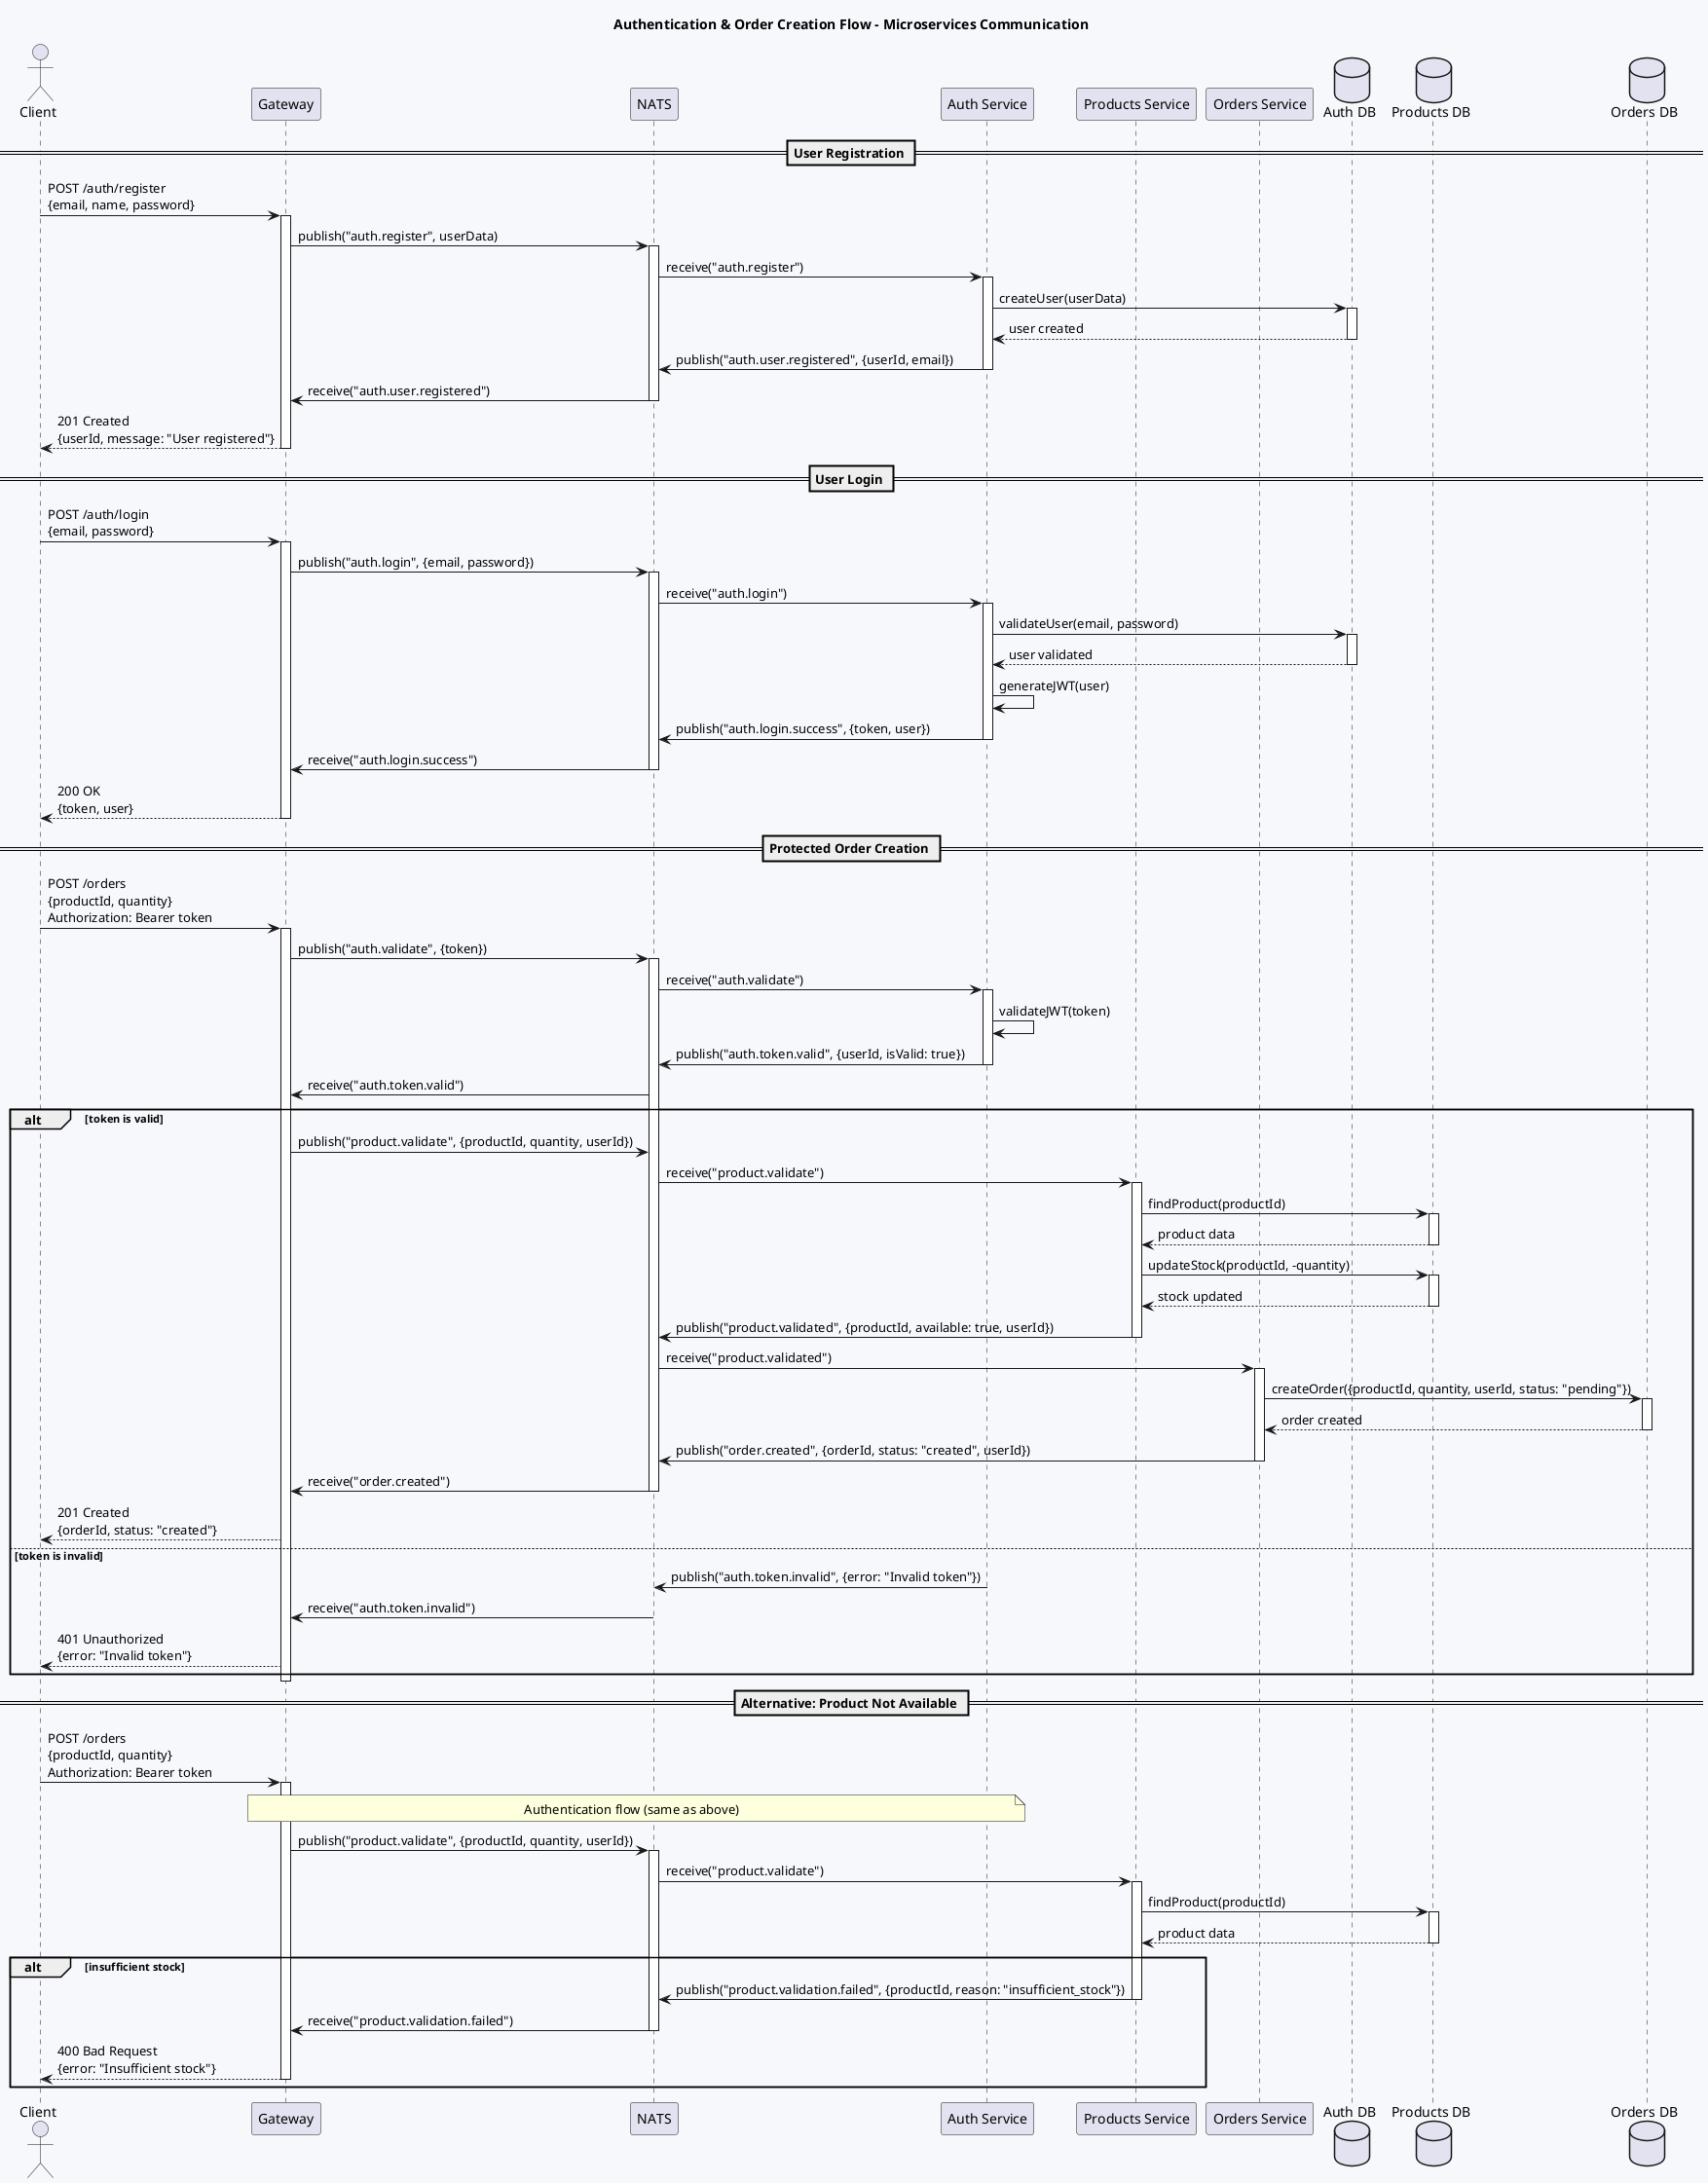 @startuml sequence
title Authentication & Order Creation Flow - Microservices Communication

skinparam backgroundColor #F7F8FC

actor "Client" as client
participant "Gateway" as gateway
participant "NATS" as nats
participant "Auth Service" as auth
participant "Products Service" as products
participant "Orders Service" as orders
database "Auth DB" as auth_db
database "Products DB" as products_db
database "Orders DB" as orders_db

== User Registration ==

client -> gateway : POST /auth/register\n{email, name, password}
activate gateway

gateway -> nats : publish("auth.register", userData)
activate nats

nats -> auth : receive("auth.register")
activate auth

auth -> auth_db : createUser(userData)
activate auth_db
auth_db --> auth : user created
deactivate auth_db

auth -> nats : publish("auth.user.registered", {userId, email})
deactivate auth

nats -> gateway : receive("auth.user.registered")
deactivate nats

gateway --> client : 201 Created\n{userId, message: "User registered"}
deactivate gateway

== User Login ==

client -> gateway : POST /auth/login\n{email, password}
activate gateway

gateway -> nats : publish("auth.login", {email, password})
activate nats

nats -> auth : receive("auth.login")
activate auth

auth -> auth_db : validateUser(email, password)
activate auth_db
auth_db --> auth : user validated
deactivate auth_db

auth -> auth : generateJWT(user)
auth -> nats : publish("auth.login.success", {token, user})
deactivate auth

nats -> gateway : receive("auth.login.success")
deactivate nats

gateway --> client : 200 OK\n{token, user}
deactivate gateway

== Protected Order Creation ==

client -> gateway : POST /orders\n{productId, quantity}\nAuthorization: Bearer token
activate gateway

gateway -> nats : publish("auth.validate", {token})
activate nats

nats -> auth : receive("auth.validate")
activate auth

auth -> auth : validateJWT(token)
auth -> nats : publish("auth.token.valid", {userId, isValid: true})
deactivate auth

nats -> gateway : receive("auth.token.valid")

alt token is valid
    gateway -> nats : publish("product.validate", {productId, quantity, userId})
    
    nats -> products : receive("product.validate")
    activate products
    
    products -> products_db : findProduct(productId)
    activate products_db
    products_db --> products : product data
    deactivate products_db
    
    products -> products_db : updateStock(productId, -quantity)
    activate products_db
    products_db --> products : stock updated
    deactivate products_db
    
    products -> nats : publish("product.validated", {productId, available: true, userId})
    deactivate products
    
    nats -> orders : receive("product.validated")
    activate orders
    
    orders -> orders_db : createOrder({productId, quantity, userId, status: "pending"})
    activate orders_db
    orders_db --> orders : order created
    deactivate orders_db
    
    orders -> nats : publish("order.created", {orderId, status: "created", userId})
    deactivate orders
    
    nats -> gateway : receive("order.created")
    deactivate nats
    
    gateway --> client : 201 Created\n{orderId, status: "created"}

else token is invalid
    auth -> nats : publish("auth.token.invalid", {error: "Invalid token"})
    nats -> gateway : receive("auth.token.invalid")
    deactivate nats
    
    gateway --> client : 401 Unauthorized\n{error: "Invalid token"}
end

deactivate gateway

== Alternative: Product Not Available ==

client -> gateway : POST /orders\n{productId, quantity}\nAuthorization: Bearer token
activate gateway

note over gateway, auth : Authentication flow (same as above)

gateway -> nats : publish("product.validate", {productId, quantity, userId})
activate nats

nats -> products : receive("product.validate")
activate products

products -> products_db : findProduct(productId)
activate products_db
products_db --> products : product data
deactivate products_db

alt insufficient stock
    products -> nats : publish("product.validation.failed", {productId, reason: "insufficient_stock"})
    deactivate products
    
    nats -> gateway : receive("product.validation.failed")
    deactivate nats
    
    gateway --> client : 400 Bad Request\n{error: "Insufficient stock"}
    deactivate gateway
end

@enduml
